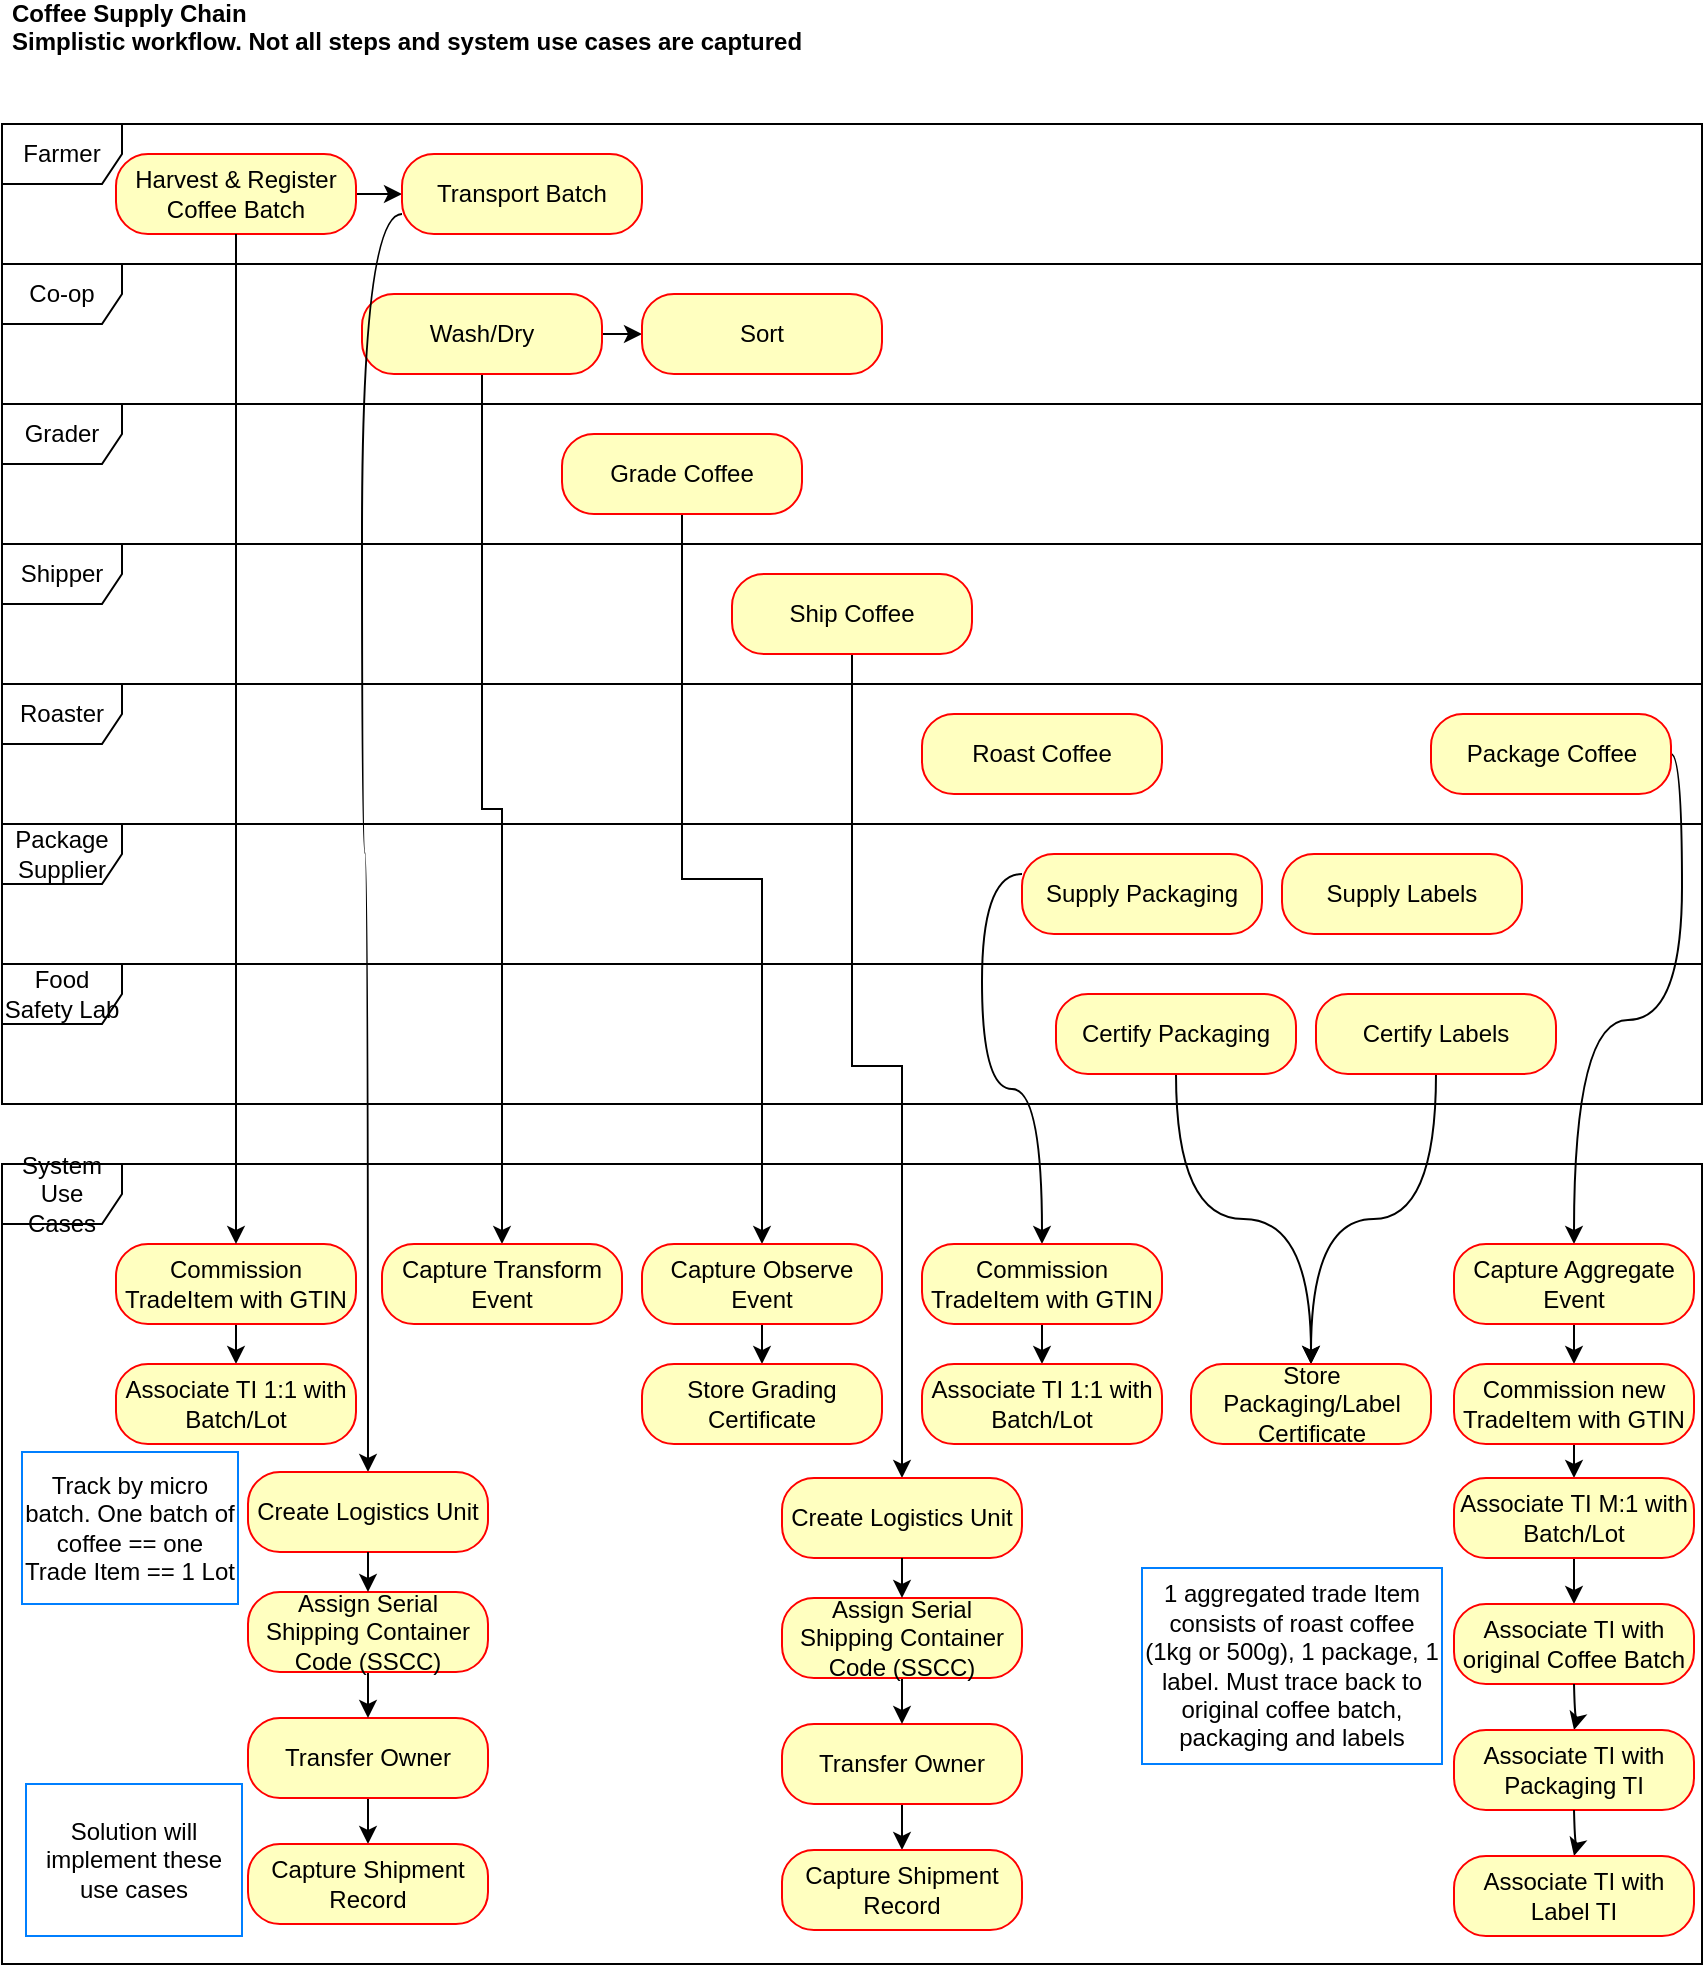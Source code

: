 <mxfile version="12.4.8" type="device"><diagram id="TtWSsUGuG1XNWh2Qv2Ge" name="Supply Chain"><mxGraphModel dx="1131" dy="756" grid="1" gridSize="10" guides="1" tooltips="1" connect="1" arrows="1" fold="1" page="1" pageScale="1" pageWidth="1169" pageHeight="827" math="0" shadow="0"><root><mxCell id="0"/><mxCell id="1" parent="0"/><mxCell id="daFqyQcedomII4L0_c-J-33" value="System Use Cases" style="shape=umlFrame;whiteSpace=wrap;html=1;" vertex="1" parent="1"><mxGeometry x="30" y="600" width="850" height="400" as="geometry"/></mxCell><mxCell id="i2fNoTIuQXJEhQGa35g7-22" value="Grader" style="shape=umlFrame;whiteSpace=wrap;html=1;" parent="1" vertex="1"><mxGeometry x="30" y="220" width="850" height="70" as="geometry"/></mxCell><mxCell id="i2fNoTIuQXJEhQGa35g7-2" value="Coffee Supply Chain&#xA;Simplistic workflow. Not all steps and system use cases are captured&#xA;" style="text;align=left;fontStyle=1;verticalAlign=middle;spacingLeft=3;spacingRight=3;strokeColor=none;rotatable=0;points=[[0,0.5],[1,0.5]];portConstraint=eastwest;" parent="1" vertex="1"><mxGeometry x="30" y="18" width="550" height="40" as="geometry"/></mxCell><mxCell id="i2fNoTIuQXJEhQGa35g7-3" value="Farmer" style="shape=umlFrame;whiteSpace=wrap;html=1;" parent="1" vertex="1"><mxGeometry x="30" y="80" width="850" height="70" as="geometry"/></mxCell><mxCell id="daFqyQcedomII4L0_c-J-10" style="edgeStyle=orthogonalEdgeStyle;curved=1;rounded=0;orthogonalLoop=1;jettySize=auto;html=1;entryX=0.5;entryY=0;entryDx=0;entryDy=0;" edge="1" parent="1" source="i2fNoTIuQXJEhQGa35g7-4" target="daFqyQcedomII4L0_c-J-1"><mxGeometry relative="1" as="geometry"/></mxCell><mxCell id="i2fNoTIuQXJEhQGa35g7-4" value="Commission TradeItem with GTIN" style="rounded=1;whiteSpace=wrap;html=1;arcSize=40;fontColor=#000000;fillColor=#ffffc0;strokeColor=#ff0000;" parent="1" vertex="1"><mxGeometry x="87" y="640" width="120" height="40" as="geometry"/></mxCell><mxCell id="i2fNoTIuQXJEhQGa35g7-8" value="Co-op" style="shape=umlFrame;whiteSpace=wrap;html=1;" parent="1" vertex="1"><mxGeometry x="30" y="150" width="850" height="70" as="geometry"/></mxCell><mxCell id="i2fNoTIuQXJEhQGa35g7-16" style="edgeStyle=orthogonalEdgeStyle;rounded=0;orthogonalLoop=1;jettySize=auto;html=1;exitX=0.5;exitY=1;exitDx=0;exitDy=0;entryX=0.5;entryY=0;entryDx=0;entryDy=0;" parent="1" source="i2fNoTIuQXJEhQGa35g7-9" target="i2fNoTIuQXJEhQGa35g7-13" edge="1"><mxGeometry relative="1" as="geometry"/></mxCell><mxCell id="daFqyQcedomII4L0_c-J-13" value="" style="edgeStyle=orthogonalEdgeStyle;curved=1;rounded=0;orthogonalLoop=1;jettySize=auto;html=1;" edge="1" parent="1" source="i2fNoTIuQXJEhQGa35g7-9" target="i2fNoTIuQXJEhQGa35g7-31"><mxGeometry relative="1" as="geometry"/></mxCell><mxCell id="i2fNoTIuQXJEhQGa35g7-9" value="Wash/Dry" style="rounded=1;whiteSpace=wrap;html=1;arcSize=40;fontColor=#000000;fillColor=#ffffc0;strokeColor=#ff0000;" parent="1" vertex="1"><mxGeometry x="210" y="165" width="120" height="40" as="geometry"/></mxCell><mxCell id="daFqyQcedomII4L0_c-J-40" style="edgeStyle=orthogonalEdgeStyle;curved=1;rounded=0;orthogonalLoop=1;jettySize=auto;html=1;" edge="1" parent="1" source="i2fNoTIuQXJEhQGa35g7-10" target="daFqyQcedomII4L0_c-J-39"><mxGeometry relative="1" as="geometry"/></mxCell><mxCell id="i2fNoTIuQXJEhQGa35g7-10" value="Transfer Owner" style="rounded=1;whiteSpace=wrap;html=1;arcSize=40;fontColor=#000000;fillColor=#ffffc0;strokeColor=#ff0000;" parent="1" vertex="1"><mxGeometry x="153" y="877" width="120" height="40" as="geometry"/></mxCell><mxCell id="daFqyQcedomII4L0_c-J-8" style="edgeStyle=orthogonalEdgeStyle;rounded=0;orthogonalLoop=1;jettySize=auto;html=1;" edge="1" parent="1" source="i2fNoTIuQXJEhQGa35g7-11" target="daFqyQcedomII4L0_c-J-6"><mxGeometry relative="1" as="geometry"/></mxCell><mxCell id="i2fNoTIuQXJEhQGa35g7-11" value="Harvest &amp;amp; Register Coffee Batch" style="rounded=1;whiteSpace=wrap;html=1;arcSize=40;fontColor=#000000;fillColor=#ffffc0;strokeColor=#ff0000;" parent="1" vertex="1"><mxGeometry x="87" y="95" width="120" height="40" as="geometry"/></mxCell><mxCell id="i2fNoTIuQXJEhQGa35g7-15" style="edgeStyle=orthogonalEdgeStyle;rounded=0;orthogonalLoop=1;jettySize=auto;html=1;exitX=0.5;exitY=1;exitDx=0;exitDy=0;entryX=0.5;entryY=0;entryDx=0;entryDy=0;" parent="1" source="i2fNoTIuQXJEhQGa35g7-11" target="i2fNoTIuQXJEhQGa35g7-4" edge="1"><mxGeometry relative="1" as="geometry"/></mxCell><mxCell id="i2fNoTIuQXJEhQGa35g7-13" value="Capture Transform Event" style="rounded=1;whiteSpace=wrap;html=1;arcSize=40;fontColor=#000000;fillColor=#ffffc0;strokeColor=#ff0000;" parent="1" vertex="1"><mxGeometry x="220" y="640" width="120" height="40" as="geometry"/></mxCell><mxCell id="i2fNoTIuQXJEhQGa35g7-19" style="edgeStyle=orthogonalEdgeStyle;rounded=0;orthogonalLoop=1;jettySize=auto;html=1;exitX=0.5;exitY=1;exitDx=0;exitDy=0;entryX=0.5;entryY=0;entryDx=0;entryDy=0;" parent="1" source="i2fNoTIuQXJEhQGa35g7-17" target="i2fNoTIuQXJEhQGa35g7-18" edge="1"><mxGeometry relative="1" as="geometry"/></mxCell><mxCell id="i2fNoTIuQXJEhQGa35g7-17" value="Grade Coffee" style="rounded=1;whiteSpace=wrap;html=1;arcSize=40;fontColor=#000000;fillColor=#ffffc0;strokeColor=#ff0000;" parent="1" vertex="1"><mxGeometry x="310" y="235" width="120" height="40" as="geometry"/></mxCell><mxCell id="daFqyQcedomII4L0_c-J-9" style="edgeStyle=orthogonalEdgeStyle;curved=1;rounded=0;orthogonalLoop=1;jettySize=auto;html=1;" edge="1" parent="1" source="i2fNoTIuQXJEhQGa35g7-18" target="i2fNoTIuQXJEhQGa35g7-21"><mxGeometry relative="1" as="geometry"/></mxCell><mxCell id="i2fNoTIuQXJEhQGa35g7-18" value="Capture Observe Event" style="rounded=1;whiteSpace=wrap;html=1;arcSize=40;fontColor=#000000;fillColor=#ffffc0;strokeColor=#ff0000;" parent="1" vertex="1"><mxGeometry x="350" y="640" width="120" height="40" as="geometry"/></mxCell><mxCell id="i2fNoTIuQXJEhQGa35g7-21" value="Store Grading Certificate" style="rounded=1;whiteSpace=wrap;html=1;arcSize=40;fontColor=#000000;fillColor=#ffffc0;strokeColor=#ff0000;" parent="1" vertex="1"><mxGeometry x="350" y="700" width="120" height="40" as="geometry"/></mxCell><mxCell id="i2fNoTIuQXJEhQGa35g7-23" value="Shipper" style="shape=umlFrame;whiteSpace=wrap;html=1;" parent="1" vertex="1"><mxGeometry x="30" y="290" width="850" height="70" as="geometry"/></mxCell><mxCell id="i2fNoTIuQXJEhQGa35g7-29" style="edgeStyle=orthogonalEdgeStyle;rounded=0;orthogonalLoop=1;jettySize=auto;html=1;exitX=0.5;exitY=1;exitDx=0;exitDy=0;" parent="1" source="i2fNoTIuQXJEhQGa35g7-24" target="daFqyQcedomII4L0_c-J-45" edge="1"><mxGeometry relative="1" as="geometry"><mxPoint x="480" y="757" as="targetPoint"/></mxGeometry></mxCell><mxCell id="i2fNoTIuQXJEhQGa35g7-24" value="Ship Coffee" style="rounded=1;whiteSpace=wrap;html=1;arcSize=40;fontColor=#000000;fillColor=#ffffc0;strokeColor=#ff0000;" parent="1" vertex="1"><mxGeometry x="395" y="305" width="120" height="40" as="geometry"/></mxCell><mxCell id="i2fNoTIuQXJEhQGa35g7-26" value="Roaster" style="shape=umlFrame;whiteSpace=wrap;html=1;" parent="1" vertex="1"><mxGeometry x="30" y="360" width="850" height="70" as="geometry"/></mxCell><mxCell id="i2fNoTIuQXJEhQGa35g7-27" value="Roast Coffee" style="rounded=1;whiteSpace=wrap;html=1;arcSize=40;fontColor=#000000;fillColor=#ffffc0;strokeColor=#ff0000;" parent="1" vertex="1"><mxGeometry x="490" y="375" width="120" height="40" as="geometry"/></mxCell><mxCell id="i2fNoTIuQXJEhQGa35g7-30" value="&lt;div align=&quot;center&quot;&gt;Track by micro batch. One batch of coffee == one Trade Item == 1 Lot&lt;/div&gt;" style="text;strokeColor=#007fff;fillColor=none;html=1;whiteSpace=wrap;verticalAlign=middle;overflow=hidden;align=center;" parent="1" vertex="1"><mxGeometry x="40" y="744" width="108" height="76" as="geometry"/></mxCell><mxCell id="i2fNoTIuQXJEhQGa35g7-31" value="Sort" style="rounded=1;whiteSpace=wrap;html=1;arcSize=40;fontColor=#000000;fillColor=#ffffc0;strokeColor=#ff0000;" parent="1" vertex="1"><mxGeometry x="350" y="165" width="120" height="40" as="geometry"/></mxCell><mxCell id="daFqyQcedomII4L0_c-J-27" style="edgeStyle=orthogonalEdgeStyle;curved=1;rounded=0;orthogonalLoop=1;jettySize=auto;html=1;entryX=0.5;entryY=0;entryDx=0;entryDy=0;" edge="1" parent="1" source="i2fNoTIuQXJEhQGa35g7-32" target="daFqyQcedomII4L0_c-J-20"><mxGeometry relative="1" as="geometry"><Array as="points"><mxPoint x="870" y="395"/><mxPoint x="870" y="528"/><mxPoint x="816" y="528"/></Array></mxGeometry></mxCell><mxCell id="i2fNoTIuQXJEhQGa35g7-32" value="Package Coffee" style="rounded=1;whiteSpace=wrap;html=1;arcSize=40;fontColor=#000000;fillColor=#ffffc0;strokeColor=#ff0000;" parent="1" vertex="1"><mxGeometry x="744.5" y="375" width="120" height="40" as="geometry"/></mxCell><mxCell id="i2fNoTIuQXJEhQGa35g7-33" value="Package Supplier" style="shape=umlFrame;whiteSpace=wrap;html=1;" parent="1" vertex="1"><mxGeometry x="30" y="430" width="850" height="70" as="geometry"/></mxCell><mxCell id="daFqyQcedomII4L0_c-J-14" style="edgeStyle=orthogonalEdgeStyle;curved=1;rounded=0;orthogonalLoop=1;jettySize=auto;html=1;exitX=0;exitY=0.25;exitDx=0;exitDy=0;" edge="1" parent="1" source="i2fNoTIuQXJEhQGa35g7-34" target="daFqyQcedomII4L0_c-J-2"><mxGeometry relative="1" as="geometry"/></mxCell><mxCell id="i2fNoTIuQXJEhQGa35g7-34" value="Supply Packaging" style="rounded=1;whiteSpace=wrap;html=1;arcSize=40;fontColor=#000000;fillColor=#ffffc0;strokeColor=#ff0000;" parent="1" vertex="1"><mxGeometry x="540" y="445" width="120" height="40" as="geometry"/></mxCell><mxCell id="i2fNoTIuQXJEhQGa35g7-35" value="Supply Labels" style="rounded=1;whiteSpace=wrap;html=1;arcSize=40;fontColor=#000000;fillColor=#ffffc0;strokeColor=#ff0000;" parent="1" vertex="1"><mxGeometry x="670" y="445" width="120" height="40" as="geometry"/></mxCell><mxCell id="i2fNoTIuQXJEhQGa35g7-36" value="Food Safety Lab" style="shape=umlFrame;whiteSpace=wrap;html=1;" parent="1" vertex="1"><mxGeometry x="30" y="500" width="850" height="70" as="geometry"/></mxCell><mxCell id="daFqyQcedomII4L0_c-J-18" style="edgeStyle=orthogonalEdgeStyle;curved=1;rounded=0;orthogonalLoop=1;jettySize=auto;html=1;entryX=0.5;entryY=0;entryDx=0;entryDy=0;" edge="1" parent="1" source="i2fNoTIuQXJEhQGa35g7-37" target="daFqyQcedomII4L0_c-J-17"><mxGeometry relative="1" as="geometry"/></mxCell><mxCell id="i2fNoTIuQXJEhQGa35g7-37" value="Certify Packaging" style="rounded=1;whiteSpace=wrap;html=1;arcSize=40;fontColor=#000000;fillColor=#ffffc0;strokeColor=#ff0000;" parent="1" vertex="1"><mxGeometry x="557" y="515" width="120" height="40" as="geometry"/></mxCell><mxCell id="daFqyQcedomII4L0_c-J-19" style="edgeStyle=orthogonalEdgeStyle;curved=1;rounded=0;orthogonalLoop=1;jettySize=auto;html=1;exitX=0.5;exitY=1;exitDx=0;exitDy=0;entryX=0.5;entryY=0;entryDx=0;entryDy=0;" edge="1" parent="1" source="i2fNoTIuQXJEhQGa35g7-38" target="daFqyQcedomII4L0_c-J-17"><mxGeometry relative="1" as="geometry"><mxPoint x="690" y="700" as="targetPoint"/></mxGeometry></mxCell><mxCell id="i2fNoTIuQXJEhQGa35g7-38" value="Certify Labels" style="rounded=1;whiteSpace=wrap;html=1;arcSize=40;fontColor=#000000;fillColor=#ffffc0;strokeColor=#ff0000;" parent="1" vertex="1"><mxGeometry x="687" y="515" width="120" height="40" as="geometry"/></mxCell><mxCell id="daFqyQcedomII4L0_c-J-1" value="Associate TI 1:1 with Batch/Lot" style="rounded=1;whiteSpace=wrap;html=1;arcSize=40;fontColor=#000000;fillColor=#ffffc0;strokeColor=#ff0000;" vertex="1" parent="1"><mxGeometry x="87" y="700" width="120" height="40" as="geometry"/></mxCell><mxCell id="daFqyQcedomII4L0_c-J-15" style="edgeStyle=orthogonalEdgeStyle;curved=1;rounded=0;orthogonalLoop=1;jettySize=auto;html=1;entryX=0.5;entryY=0;entryDx=0;entryDy=0;" edge="1" parent="1" source="daFqyQcedomII4L0_c-J-2" target="daFqyQcedomII4L0_c-J-3"><mxGeometry relative="1" as="geometry"/></mxCell><mxCell id="daFqyQcedomII4L0_c-J-2" value="Commission TradeItem with GTIN" style="rounded=1;whiteSpace=wrap;html=1;arcSize=40;fontColor=#000000;fillColor=#ffffc0;strokeColor=#ff0000;" vertex="1" parent="1"><mxGeometry x="490" y="640" width="120" height="40" as="geometry"/></mxCell><mxCell id="daFqyQcedomII4L0_c-J-3" value="Associate TI 1:1 with Batch/Lot" style="rounded=1;whiteSpace=wrap;html=1;arcSize=40;fontColor=#000000;fillColor=#ffffc0;strokeColor=#ff0000;" vertex="1" parent="1"><mxGeometry x="490" y="700" width="120" height="40" as="geometry"/></mxCell><mxCell id="daFqyQcedomII4L0_c-J-7" style="edgeStyle=orthogonalEdgeStyle;rounded=0;orthogonalLoop=1;jettySize=auto;html=1;entryX=0.5;entryY=0;entryDx=0;entryDy=0;curved=1;exitX=0;exitY=0.75;exitDx=0;exitDy=0;" edge="1" parent="1" source="daFqyQcedomII4L0_c-J-6" target="daFqyQcedomII4L0_c-J-35"><mxGeometry relative="1" as="geometry"/></mxCell><mxCell id="daFqyQcedomII4L0_c-J-6" value="Transport Batch" style="rounded=1;whiteSpace=wrap;html=1;arcSize=40;fontColor=#000000;fillColor=#ffffc0;strokeColor=#ff0000;" vertex="1" parent="1"><mxGeometry x="230" y="95" width="120" height="40" as="geometry"/></mxCell><mxCell id="daFqyQcedomII4L0_c-J-12" style="edgeStyle=orthogonalEdgeStyle;curved=1;rounded=0;orthogonalLoop=1;jettySize=auto;html=1;" edge="1" parent="1" source="daFqyQcedomII4L0_c-J-11" target="i2fNoTIuQXJEhQGa35g7-10"><mxGeometry relative="1" as="geometry"/></mxCell><mxCell id="daFqyQcedomII4L0_c-J-11" value="Assign Serial Shipping Container Code (SSCC)" style="rounded=1;whiteSpace=wrap;html=1;arcSize=40;fontColor=#000000;fillColor=#ffffc0;strokeColor=#ff0000;" vertex="1" parent="1"><mxGeometry x="153" y="814" width="120" height="40" as="geometry"/></mxCell><mxCell id="daFqyQcedomII4L0_c-J-17" value="Store Packaging/Label Certificate" style="rounded=1;whiteSpace=wrap;html=1;arcSize=40;fontColor=#000000;fillColor=#ffffc0;strokeColor=#ff0000;" vertex="1" parent="1"><mxGeometry x="624.5" y="700" width="120" height="40" as="geometry"/></mxCell><mxCell id="daFqyQcedomII4L0_c-J-24" style="edgeStyle=orthogonalEdgeStyle;curved=1;rounded=0;orthogonalLoop=1;jettySize=auto;html=1;" edge="1" parent="1" source="daFqyQcedomII4L0_c-J-20" target="daFqyQcedomII4L0_c-J-21"><mxGeometry relative="1" as="geometry"/></mxCell><mxCell id="daFqyQcedomII4L0_c-J-20" value="Capture Aggregate Event" style="rounded=1;whiteSpace=wrap;html=1;arcSize=40;fontColor=#000000;fillColor=#ffffc0;strokeColor=#ff0000;" vertex="1" parent="1"><mxGeometry x="756" y="640" width="120" height="40" as="geometry"/></mxCell><mxCell id="daFqyQcedomII4L0_c-J-25" style="edgeStyle=orthogonalEdgeStyle;curved=1;rounded=0;orthogonalLoop=1;jettySize=auto;html=1;" edge="1" parent="1" source="daFqyQcedomII4L0_c-J-21" target="daFqyQcedomII4L0_c-J-22"><mxGeometry relative="1" as="geometry"/></mxCell><mxCell id="daFqyQcedomII4L0_c-J-21" value="Commission new TradeItem with GTIN" style="rounded=1;whiteSpace=wrap;html=1;arcSize=40;fontColor=#000000;fillColor=#ffffc0;strokeColor=#ff0000;" vertex="1" parent="1"><mxGeometry x="756" y="700" width="120" height="40" as="geometry"/></mxCell><mxCell id="daFqyQcedomII4L0_c-J-26" style="edgeStyle=orthogonalEdgeStyle;curved=1;rounded=0;orthogonalLoop=1;jettySize=auto;html=1;" edge="1" parent="1" source="daFqyQcedomII4L0_c-J-22" target="daFqyQcedomII4L0_c-J-23"><mxGeometry relative="1" as="geometry"/></mxCell><mxCell id="daFqyQcedomII4L0_c-J-22" value="Associate TI M:1 with Batch/Lot" style="rounded=1;whiteSpace=wrap;html=1;arcSize=40;fontColor=#000000;fillColor=#ffffc0;strokeColor=#ff0000;" vertex="1" parent="1"><mxGeometry x="756" y="757" width="120" height="40" as="geometry"/></mxCell><mxCell id="daFqyQcedomII4L0_c-J-23" value="Associate TI with original Coffee Batch" style="rounded=1;whiteSpace=wrap;html=1;arcSize=40;fontColor=#000000;fillColor=#ffffc0;strokeColor=#ff0000;" vertex="1" parent="1"><mxGeometry x="756" y="820" width="120" height="40" as="geometry"/></mxCell><mxCell id="daFqyQcedomII4L0_c-J-28" style="edgeStyle=orthogonalEdgeStyle;curved=1;rounded=0;orthogonalLoop=1;jettySize=auto;html=1;" edge="1" parent="1" target="daFqyQcedomII4L0_c-J-29"><mxGeometry relative="1" as="geometry"><mxPoint x="816" y="860" as="sourcePoint"/></mxGeometry></mxCell><mxCell id="daFqyQcedomII4L0_c-J-29" value="Associate TI with Packaging TI" style="rounded=1;whiteSpace=wrap;html=1;arcSize=40;fontColor=#000000;fillColor=#ffffc0;strokeColor=#ff0000;" vertex="1" parent="1"><mxGeometry x="756" y="883" width="120" height="40" as="geometry"/></mxCell><mxCell id="daFqyQcedomII4L0_c-J-30" style="edgeStyle=orthogonalEdgeStyle;curved=1;rounded=0;orthogonalLoop=1;jettySize=auto;html=1;" edge="1" parent="1" target="daFqyQcedomII4L0_c-J-31"><mxGeometry relative="1" as="geometry"><mxPoint x="816" y="923" as="sourcePoint"/></mxGeometry></mxCell><mxCell id="daFqyQcedomII4L0_c-J-31" value="Associate TI with Label TI" style="rounded=1;whiteSpace=wrap;html=1;arcSize=40;fontColor=#000000;fillColor=#ffffc0;strokeColor=#ff0000;" vertex="1" parent="1"><mxGeometry x="756" y="946" width="120" height="40" as="geometry"/></mxCell><mxCell id="daFqyQcedomII4L0_c-J-32" value="&lt;div align=&quot;center&quot;&gt;1 aggregated trade Item consists of roast coffee (1kg or 500g), 1 package, 1 label. Must trace back to original coffee batch, packaging and labels&lt;br&gt;&lt;/div&gt;" style="text;strokeColor=#007fff;fillColor=none;html=1;whiteSpace=wrap;verticalAlign=middle;overflow=hidden;align=center;" vertex="1" parent="1"><mxGeometry x="600" y="802" width="150" height="98" as="geometry"/></mxCell><mxCell id="daFqyQcedomII4L0_c-J-34" value="&lt;div align=&quot;center&quot;&gt;Solution will implement these use cases&lt;br&gt;&lt;/div&gt;" style="text;strokeColor=#007fff;fillColor=none;html=1;whiteSpace=wrap;verticalAlign=middle;overflow=hidden;align=center;" vertex="1" parent="1"><mxGeometry x="42" y="910" width="108" height="76" as="geometry"/></mxCell><mxCell id="daFqyQcedomII4L0_c-J-35" value="Create Logistics Unit" style="rounded=1;whiteSpace=wrap;html=1;arcSize=40;fontColor=#000000;fillColor=#ffffc0;strokeColor=#ff0000;" vertex="1" parent="1"><mxGeometry x="153" y="754" width="120" height="40" as="geometry"/></mxCell><mxCell id="daFqyQcedomII4L0_c-J-38" style="edgeStyle=orthogonalEdgeStyle;curved=1;rounded=0;orthogonalLoop=1;jettySize=auto;html=1;exitX=0.5;exitY=1;exitDx=0;exitDy=0;entryX=0.5;entryY=0;entryDx=0;entryDy=0;" edge="1" parent="1" source="daFqyQcedomII4L0_c-J-35" target="daFqyQcedomII4L0_c-J-11"><mxGeometry relative="1" as="geometry"><mxPoint x="223" y="864" as="sourcePoint"/><mxPoint x="213" y="810" as="targetPoint"/></mxGeometry></mxCell><mxCell id="daFqyQcedomII4L0_c-J-39" value="Capture Shipment Record" style="rounded=1;whiteSpace=wrap;html=1;arcSize=40;fontColor=#000000;fillColor=#ffffc0;strokeColor=#ff0000;" vertex="1" parent="1"><mxGeometry x="153" y="940" width="120" height="40" as="geometry"/></mxCell><mxCell id="daFqyQcedomII4L0_c-J-41" style="edgeStyle=orthogonalEdgeStyle;curved=1;rounded=0;orthogonalLoop=1;jettySize=auto;html=1;" edge="1" parent="1" source="daFqyQcedomII4L0_c-J-42" target="daFqyQcedomII4L0_c-J-47"><mxGeometry relative="1" as="geometry"/></mxCell><mxCell id="daFqyQcedomII4L0_c-J-42" value="Transfer Owner" style="rounded=1;whiteSpace=wrap;html=1;arcSize=40;fontColor=#000000;fillColor=#ffffc0;strokeColor=#ff0000;" vertex="1" parent="1"><mxGeometry x="420" y="880" width="120" height="40" as="geometry"/></mxCell><mxCell id="daFqyQcedomII4L0_c-J-43" style="edgeStyle=orthogonalEdgeStyle;curved=1;rounded=0;orthogonalLoop=1;jettySize=auto;html=1;" edge="1" parent="1" source="daFqyQcedomII4L0_c-J-44" target="daFqyQcedomII4L0_c-J-42"><mxGeometry relative="1" as="geometry"/></mxCell><mxCell id="daFqyQcedomII4L0_c-J-44" value="Assign Serial Shipping Container Code (SSCC)" style="rounded=1;whiteSpace=wrap;html=1;arcSize=40;fontColor=#000000;fillColor=#ffffc0;strokeColor=#ff0000;" vertex="1" parent="1"><mxGeometry x="420" y="817" width="120" height="40" as="geometry"/></mxCell><mxCell id="daFqyQcedomII4L0_c-J-45" value="Create Logistics Unit" style="rounded=1;whiteSpace=wrap;html=1;arcSize=40;fontColor=#000000;fillColor=#ffffc0;strokeColor=#ff0000;" vertex="1" parent="1"><mxGeometry x="420" y="757" width="120" height="40" as="geometry"/></mxCell><mxCell id="daFqyQcedomII4L0_c-J-46" style="edgeStyle=orthogonalEdgeStyle;curved=1;rounded=0;orthogonalLoop=1;jettySize=auto;html=1;exitX=0.5;exitY=1;exitDx=0;exitDy=0;entryX=0.5;entryY=0;entryDx=0;entryDy=0;" edge="1" parent="1" source="daFqyQcedomII4L0_c-J-45" target="daFqyQcedomII4L0_c-J-44"><mxGeometry relative="1" as="geometry"><mxPoint x="490" y="867" as="sourcePoint"/><mxPoint x="480" y="813" as="targetPoint"/></mxGeometry></mxCell><mxCell id="daFqyQcedomII4L0_c-J-47" value="Capture Shipment Record" style="rounded=1;whiteSpace=wrap;html=1;arcSize=40;fontColor=#000000;fillColor=#ffffc0;strokeColor=#ff0000;" vertex="1" parent="1"><mxGeometry x="420" y="943" width="120" height="40" as="geometry"/></mxCell></root></mxGraphModel></diagram></mxfile>
